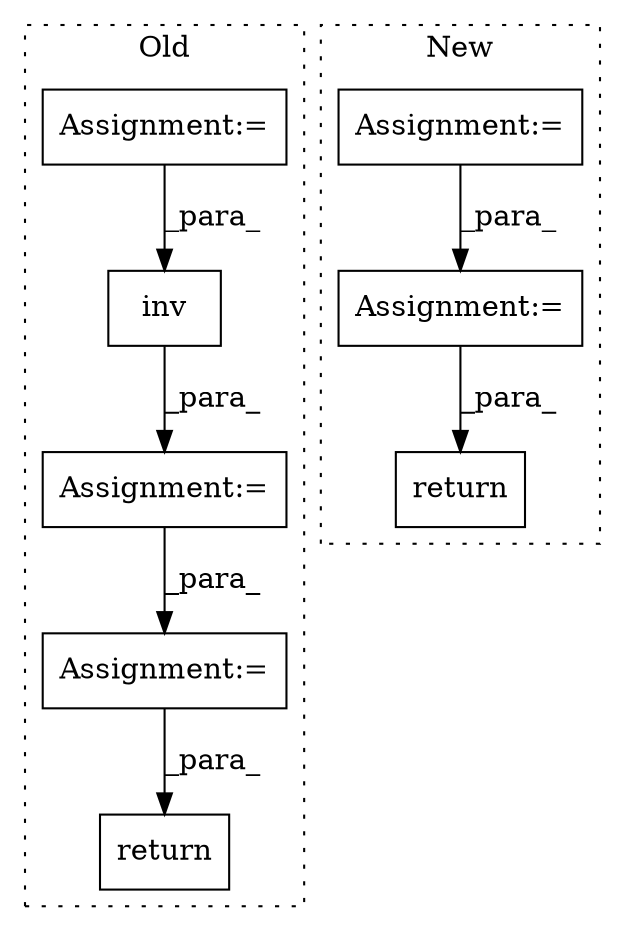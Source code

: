 digraph G {
subgraph cluster0 {
1 [label="inv" a="32" s="3049,3061" l="4,1" shape="box"];
3 [label="Assignment:=" a="7" s="2850" l="1" shape="box"];
4 [label="return" a="41" s="3448" l="7" shape="box"];
5 [label="Assignment:=" a="7" s="3249" l="1" shape="box"];
6 [label="Assignment:=" a="7" s="3402" l="1" shape="box"];
label = "Old";
style="dotted";
}
subgraph cluster1 {
2 [label="return" a="41" s="4357" l="7" shape="box"];
7 [label="Assignment:=" a="7" s="4146" l="1" shape="box"];
8 [label="Assignment:=" a="7" s="3727" l="1" shape="box"];
label = "New";
style="dotted";
}
1 -> 5 [label="_para_"];
3 -> 1 [label="_para_"];
5 -> 6 [label="_para_"];
6 -> 4 [label="_para_"];
7 -> 2 [label="_para_"];
8 -> 7 [label="_para_"];
}